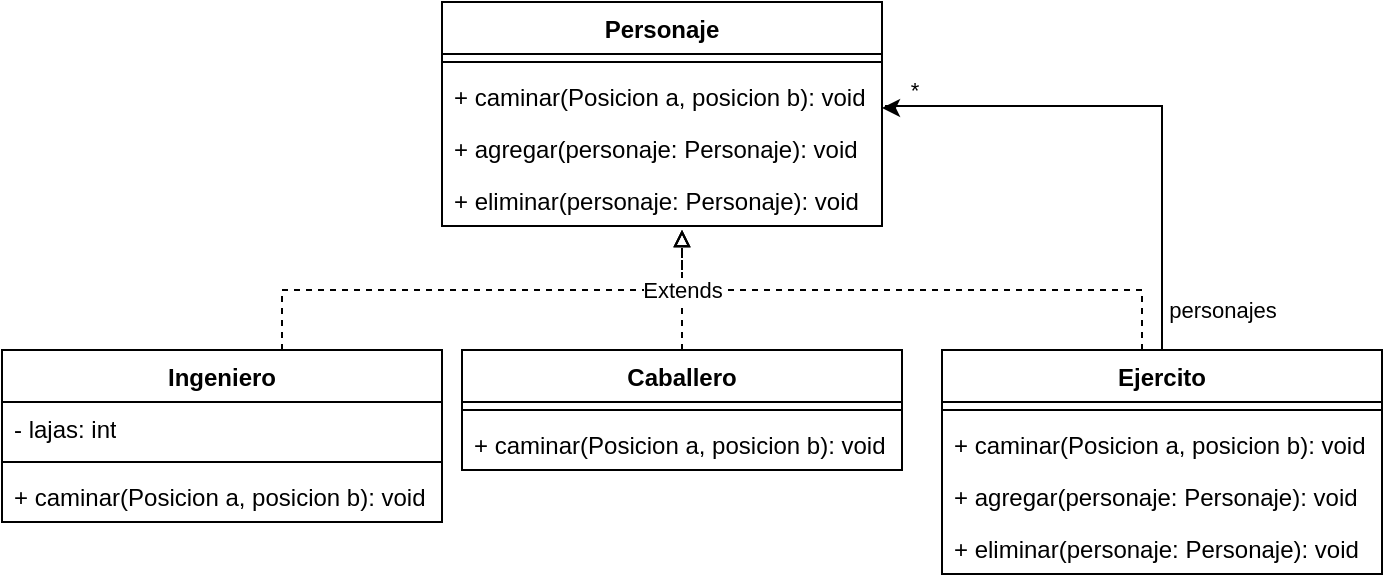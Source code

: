 <mxfile version="28.2.5">
  <diagram name="Página-1" id="1Z7MZaTI_avOaJZ-EbFU">
    <mxGraphModel dx="983" dy="536" grid="1" gridSize="10" guides="1" tooltips="1" connect="1" arrows="1" fold="1" page="1" pageScale="1" pageWidth="827" pageHeight="1169" math="0" shadow="0">
      <root>
        <mxCell id="0" />
        <mxCell id="1" parent="0" />
        <mxCell id="r9d7YfHPIfI-DJ86K7br-29" style="edgeStyle=orthogonalEdgeStyle;rounded=0;orthogonalLoop=1;jettySize=auto;html=1;dashed=1;endArrow=block;endFill=0;" edge="1" parent="1" source="r9d7YfHPIfI-DJ86K7br-5">
          <mxGeometry relative="1" as="geometry">
            <mxPoint x="400" y="220" as="targetPoint" />
          </mxGeometry>
        </mxCell>
        <mxCell id="r9d7YfHPIfI-DJ86K7br-30" style="edgeStyle=orthogonalEdgeStyle;rounded=0;orthogonalLoop=1;jettySize=auto;html=1;dashed=1;endArrow=block;endFill=0;" edge="1" parent="1" source="r9d7YfHPIfI-DJ86K7br-9">
          <mxGeometry relative="1" as="geometry">
            <mxPoint x="400" y="220" as="targetPoint" />
            <Array as="points">
              <mxPoint x="200" y="250" />
              <mxPoint x="400" y="250" />
            </Array>
          </mxGeometry>
        </mxCell>
        <mxCell id="r9d7YfHPIfI-DJ86K7br-31" style="edgeStyle=orthogonalEdgeStyle;rounded=0;orthogonalLoop=1;jettySize=auto;html=1;dashed=1;endArrow=block;endFill=0;" edge="1" parent="1" source="r9d7YfHPIfI-DJ86K7br-1">
          <mxGeometry relative="1" as="geometry">
            <mxPoint x="400" y="220" as="targetPoint" />
            <Array as="points">
              <mxPoint x="630" y="250" />
              <mxPoint x="400" y="250" />
            </Array>
          </mxGeometry>
        </mxCell>
        <mxCell id="r9d7YfHPIfI-DJ86K7br-32" value="Extends" style="edgeLabel;html=1;align=center;verticalAlign=middle;resizable=0;points=[];" vertex="1" connectable="0" parent="r9d7YfHPIfI-DJ86K7br-31">
          <mxGeometry x="0.31" relative="1" as="geometry">
            <mxPoint x="-70" as="offset" />
          </mxGeometry>
        </mxCell>
        <mxCell id="r9d7YfHPIfI-DJ86K7br-1" value="Ejercito" style="swimlane;fontStyle=1;align=center;verticalAlign=top;childLayout=stackLayout;horizontal=1;startSize=26;horizontalStack=0;resizeParent=1;resizeParentMax=0;resizeLast=0;collapsible=1;marginBottom=0;whiteSpace=wrap;html=1;" vertex="1" parent="1">
          <mxGeometry x="530" y="280" width="220" height="112" as="geometry" />
        </mxCell>
        <mxCell id="r9d7YfHPIfI-DJ86K7br-3" value="" style="line;strokeWidth=1;fillColor=none;align=left;verticalAlign=middle;spacingTop=-1;spacingLeft=3;spacingRight=3;rotatable=0;labelPosition=right;points=[];portConstraint=eastwest;strokeColor=inherit;" vertex="1" parent="r9d7YfHPIfI-DJ86K7br-1">
          <mxGeometry y="26" width="220" height="8" as="geometry" />
        </mxCell>
        <mxCell id="r9d7YfHPIfI-DJ86K7br-34" value="+ caminar(Posicion a, posicion b): void" style="text;strokeColor=none;fillColor=none;align=left;verticalAlign=top;spacingLeft=4;spacingRight=4;overflow=hidden;rotatable=0;points=[[0,0.5],[1,0.5]];portConstraint=eastwest;whiteSpace=wrap;html=1;" vertex="1" parent="r9d7YfHPIfI-DJ86K7br-1">
          <mxGeometry y="34" width="220" height="26" as="geometry" />
        </mxCell>
        <mxCell id="r9d7YfHPIfI-DJ86K7br-21" value="+ agregar(personaje: Personaje): void" style="text;strokeColor=none;fillColor=none;align=left;verticalAlign=top;spacingLeft=4;spacingRight=4;overflow=hidden;rotatable=0;points=[[0,0.5],[1,0.5]];portConstraint=eastwest;whiteSpace=wrap;html=1;" vertex="1" parent="r9d7YfHPIfI-DJ86K7br-1">
          <mxGeometry y="60" width="220" height="26" as="geometry" />
        </mxCell>
        <mxCell id="r9d7YfHPIfI-DJ86K7br-22" value="+ eliminar(personaje: Personaje): void" style="text;strokeColor=none;fillColor=none;align=left;verticalAlign=top;spacingLeft=4;spacingRight=4;overflow=hidden;rotatable=0;points=[[0,0.5],[1,0.5]];portConstraint=eastwest;whiteSpace=wrap;html=1;" vertex="1" parent="r9d7YfHPIfI-DJ86K7br-1">
          <mxGeometry y="86" width="220" height="26" as="geometry" />
        </mxCell>
        <mxCell id="r9d7YfHPIfI-DJ86K7br-5" value="Caballero" style="swimlane;fontStyle=1;align=center;verticalAlign=top;childLayout=stackLayout;horizontal=1;startSize=26;horizontalStack=0;resizeParent=1;resizeParentMax=0;resizeLast=0;collapsible=1;marginBottom=0;whiteSpace=wrap;html=1;" vertex="1" parent="1">
          <mxGeometry x="290" y="280" width="220" height="60" as="geometry" />
        </mxCell>
        <mxCell id="r9d7YfHPIfI-DJ86K7br-7" value="" style="line;strokeWidth=1;fillColor=none;align=left;verticalAlign=middle;spacingTop=-1;spacingLeft=3;spacingRight=3;rotatable=0;labelPosition=right;points=[];portConstraint=eastwest;strokeColor=inherit;" vertex="1" parent="r9d7YfHPIfI-DJ86K7br-5">
          <mxGeometry y="26" width="220" height="8" as="geometry" />
        </mxCell>
        <mxCell id="r9d7YfHPIfI-DJ86K7br-33" value="+ caminar(Posicion a, posicion b): void" style="text;strokeColor=none;fillColor=none;align=left;verticalAlign=top;spacingLeft=4;spacingRight=4;overflow=hidden;rotatable=0;points=[[0,0.5],[1,0.5]];portConstraint=eastwest;whiteSpace=wrap;html=1;" vertex="1" parent="r9d7YfHPIfI-DJ86K7br-5">
          <mxGeometry y="34" width="220" height="26" as="geometry" />
        </mxCell>
        <mxCell id="r9d7YfHPIfI-DJ86K7br-9" value="Ingeniero" style="swimlane;fontStyle=1;align=center;verticalAlign=top;childLayout=stackLayout;horizontal=1;startSize=26;horizontalStack=0;resizeParent=1;resizeParentMax=0;resizeLast=0;collapsible=1;marginBottom=0;whiteSpace=wrap;html=1;" vertex="1" parent="1">
          <mxGeometry x="60" y="280" width="220" height="86" as="geometry" />
        </mxCell>
        <mxCell id="r9d7YfHPIfI-DJ86K7br-10" value="- lajas: int" style="text;strokeColor=none;fillColor=none;align=left;verticalAlign=top;spacingLeft=4;spacingRight=4;overflow=hidden;rotatable=0;points=[[0,0.5],[1,0.5]];portConstraint=eastwest;whiteSpace=wrap;html=1;" vertex="1" parent="r9d7YfHPIfI-DJ86K7br-9">
          <mxGeometry y="26" width="220" height="26" as="geometry" />
        </mxCell>
        <mxCell id="r9d7YfHPIfI-DJ86K7br-11" value="" style="line;strokeWidth=1;fillColor=none;align=left;verticalAlign=middle;spacingTop=-1;spacingLeft=3;spacingRight=3;rotatable=0;labelPosition=right;points=[];portConstraint=eastwest;strokeColor=inherit;" vertex="1" parent="r9d7YfHPIfI-DJ86K7br-9">
          <mxGeometry y="52" width="220" height="8" as="geometry" />
        </mxCell>
        <mxCell id="r9d7YfHPIfI-DJ86K7br-12" value="+ caminar(Posicion a, posicion b): void" style="text;strokeColor=none;fillColor=none;align=left;verticalAlign=top;spacingLeft=4;spacingRight=4;overflow=hidden;rotatable=0;points=[[0,0.5],[1,0.5]];portConstraint=eastwest;whiteSpace=wrap;html=1;" vertex="1" parent="r9d7YfHPIfI-DJ86K7br-9">
          <mxGeometry y="60" width="220" height="26" as="geometry" />
        </mxCell>
        <mxCell id="r9d7YfHPIfI-DJ86K7br-13" value="Personaje" style="swimlane;fontStyle=1;align=center;verticalAlign=top;childLayout=stackLayout;horizontal=1;startSize=26;horizontalStack=0;resizeParent=1;resizeParentMax=0;resizeLast=0;collapsible=1;marginBottom=0;whiteSpace=wrap;html=1;" vertex="1" parent="1">
          <mxGeometry x="280" y="106" width="220" height="112" as="geometry" />
        </mxCell>
        <mxCell id="r9d7YfHPIfI-DJ86K7br-15" value="" style="line;strokeWidth=1;fillColor=none;align=left;verticalAlign=middle;spacingTop=-1;spacingLeft=3;spacingRight=3;rotatable=0;labelPosition=right;points=[];portConstraint=eastwest;strokeColor=inherit;" vertex="1" parent="r9d7YfHPIfI-DJ86K7br-13">
          <mxGeometry y="26" width="220" height="8" as="geometry" />
        </mxCell>
        <mxCell id="r9d7YfHPIfI-DJ86K7br-35" value="+ caminar(Posicion a, posicion b): void" style="text;strokeColor=none;fillColor=none;align=left;verticalAlign=top;spacingLeft=4;spacingRight=4;overflow=hidden;rotatable=0;points=[[0,0.5],[1,0.5]];portConstraint=eastwest;whiteSpace=wrap;html=1;" vertex="1" parent="r9d7YfHPIfI-DJ86K7br-13">
          <mxGeometry y="34" width="220" height="26" as="geometry" />
        </mxCell>
        <mxCell id="r9d7YfHPIfI-DJ86K7br-20" value="+ agregar(personaje: Personaje): void" style="text;strokeColor=none;fillColor=none;align=left;verticalAlign=top;spacingLeft=4;spacingRight=4;overflow=hidden;rotatable=0;points=[[0,0.5],[1,0.5]];portConstraint=eastwest;whiteSpace=wrap;html=1;" vertex="1" parent="r9d7YfHPIfI-DJ86K7br-13">
          <mxGeometry y="60" width="220" height="26" as="geometry" />
        </mxCell>
        <mxCell id="r9d7YfHPIfI-DJ86K7br-16" value="+ eliminar(personaje: Personaje): void" style="text;strokeColor=none;fillColor=none;align=left;verticalAlign=top;spacingLeft=4;spacingRight=4;overflow=hidden;rotatable=0;points=[[0,0.5],[1,0.5]];portConstraint=eastwest;whiteSpace=wrap;html=1;" vertex="1" parent="r9d7YfHPIfI-DJ86K7br-13">
          <mxGeometry y="86" width="220" height="26" as="geometry" />
        </mxCell>
        <mxCell id="r9d7YfHPIfI-DJ86K7br-25" style="edgeStyle=orthogonalEdgeStyle;rounded=0;orthogonalLoop=1;jettySize=auto;html=1;" edge="1" parent="1" source="r9d7YfHPIfI-DJ86K7br-1" target="r9d7YfHPIfI-DJ86K7br-35">
          <mxGeometry relative="1" as="geometry">
            <mxPoint x="502" y="159" as="targetPoint" />
            <Array as="points">
              <mxPoint x="640" y="158" />
              <mxPoint x="502" y="158" />
              <mxPoint x="502" y="159" />
            </Array>
          </mxGeometry>
        </mxCell>
        <mxCell id="r9d7YfHPIfI-DJ86K7br-26" value="personajes" style="edgeLabel;html=1;align=center;verticalAlign=middle;resizable=0;points=[];" vertex="1" connectable="0" parent="r9d7YfHPIfI-DJ86K7br-25">
          <mxGeometry x="-0.849" y="1" relative="1" as="geometry">
            <mxPoint x="31" as="offset" />
          </mxGeometry>
        </mxCell>
        <mxCell id="r9d7YfHPIfI-DJ86K7br-27" value="*" style="edgeLabel;html=1;align=center;verticalAlign=middle;resizable=0;points=[];" vertex="1" connectable="0" parent="r9d7YfHPIfI-DJ86K7br-25">
          <mxGeometry x="0.874" relative="1" as="geometry">
            <mxPoint y="-8" as="offset" />
          </mxGeometry>
        </mxCell>
      </root>
    </mxGraphModel>
  </diagram>
</mxfile>
